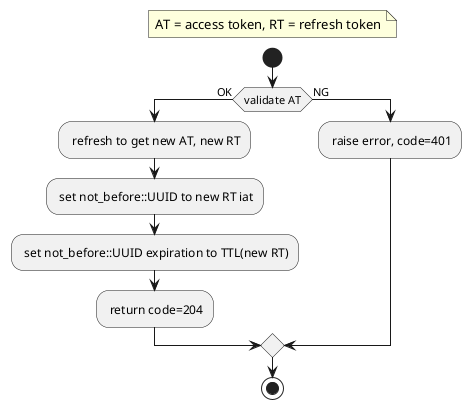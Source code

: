 @startuml 04_logout_others

floating note: AT = access token, RT = refresh token

start
if (validate AT) then (OK)
    : refresh to get new AT, new RT;
    : set not_before::UUID to new RT iat;
    : set not_before::UUID expiration to TTL(new RT);
    : return code=204;
else (NG)
    : raise error, code=401;
endif
stop

@enduml
